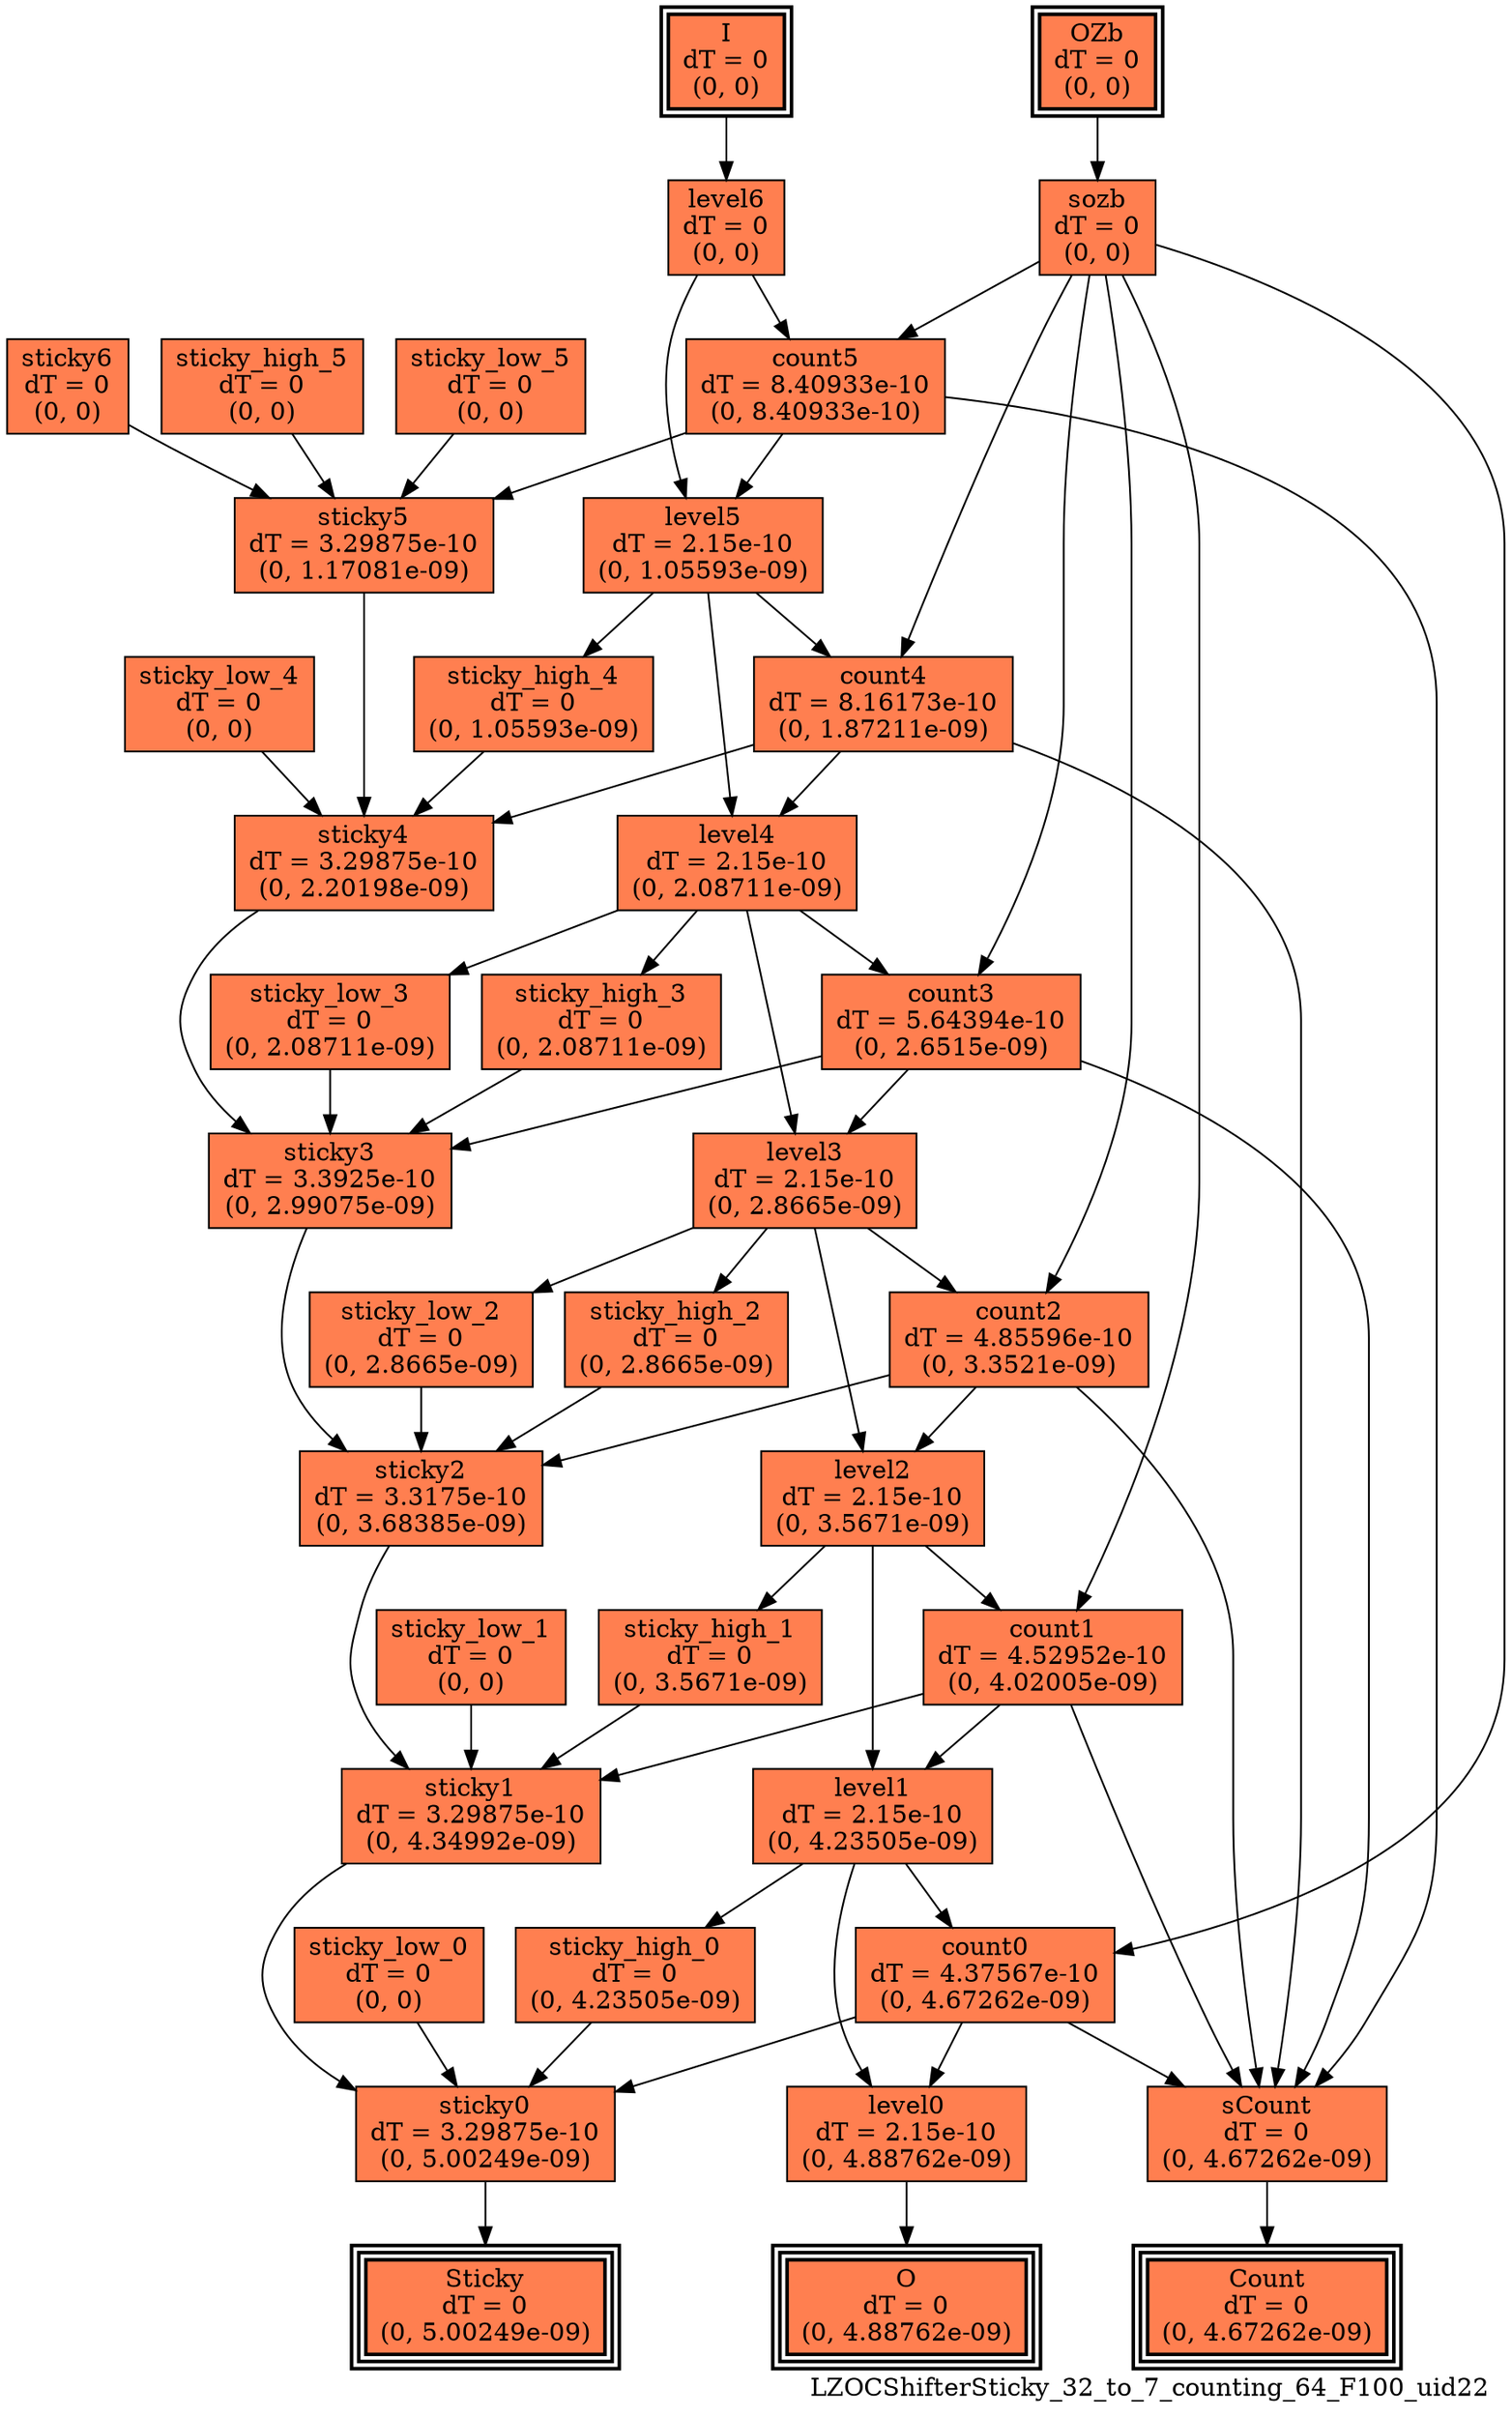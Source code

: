 digraph LZOCShifterSticky_32_to_7_counting_64_F100_uid22
{
	//graph drawing options
	label=LZOCShifterSticky_32_to_7_counting_64_F100_uid22;
	labelloc=bottom;
	labeljust=right;
	ratio=auto;
	nodesep=0.25;
	ranksep=0.5;

	//input/output signals of operator LZOCShifterSticky_32_to_7_counting_64_F100_uid22
	I__LZOCShifterSticky_32_to_7_counting_64_F100_uid22 [ label="I\ndT = 0\n(0, 0)", shape=box, color=black, style="bold, filled", fillcolor=coral, peripheries=2 ];
	OZb__LZOCShifterSticky_32_to_7_counting_64_F100_uid22 [ label="OZb\ndT = 0\n(0, 0)", shape=box, color=black, style="bold, filled", fillcolor=coral, peripheries=2 ];
	Count__LZOCShifterSticky_32_to_7_counting_64_F100_uid22 [ label="Count\ndT = 0\n(0, 4.67262e-09)", shape=box, color=black, style="bold, filled", fillcolor=coral, peripheries=3 ];
	O__LZOCShifterSticky_32_to_7_counting_64_F100_uid22 [ label="O\ndT = 0\n(0, 4.88762e-09)", shape=box, color=black, style="bold, filled", fillcolor=coral, peripheries=3 ];
	Sticky__LZOCShifterSticky_32_to_7_counting_64_F100_uid22 [ label="Sticky\ndT = 0\n(0, 5.00249e-09)", shape=box, color=black, style="bold, filled", fillcolor=coral, peripheries=3 ];
	{rank=same I__LZOCShifterSticky_32_to_7_counting_64_F100_uid22, OZb__LZOCShifterSticky_32_to_7_counting_64_F100_uid22};
	{rank=same Count__LZOCShifterSticky_32_to_7_counting_64_F100_uid22, O__LZOCShifterSticky_32_to_7_counting_64_F100_uid22, Sticky__LZOCShifterSticky_32_to_7_counting_64_F100_uid22};
	//internal signals of operator LZOCShifterSticky_32_to_7_counting_64_F100_uid22
	level6__LZOCShifterSticky_32_to_7_counting_64_F100_uid22 [ label="level6\ndT = 0\n(0, 0)", shape=box, color=black, style=filled, fillcolor=coral, peripheries=1 ];
	sozb__LZOCShifterSticky_32_to_7_counting_64_F100_uid22 [ label="sozb\ndT = 0\n(0, 0)", shape=box, color=black, style=filled, fillcolor=coral, peripheries=1 ];
	sticky6__LZOCShifterSticky_32_to_7_counting_64_F100_uid22 [ label="sticky6\ndT = 0\n(0, 0)", shape=box, color=black, style=filled, fillcolor=coral, peripheries=1 ];
	count5__LZOCShifterSticky_32_to_7_counting_64_F100_uid22 [ label="count5\ndT = 8.40933e-10\n(0, 8.40933e-10)", shape=box, color=black, style=filled, fillcolor=coral, peripheries=1 ];
	level5__LZOCShifterSticky_32_to_7_counting_64_F100_uid22 [ label="level5\ndT = 2.15e-10\n(0, 1.05593e-09)", shape=box, color=black, style=filled, fillcolor=coral, peripheries=1 ];
	sticky_high_5__LZOCShifterSticky_32_to_7_counting_64_F100_uid22 [ label="sticky_high_5\ndT = 0\n(0, 0)", shape=box, color=black, style=filled, fillcolor=coral, peripheries=1 ];
	sticky_low_5__LZOCShifterSticky_32_to_7_counting_64_F100_uid22 [ label="sticky_low_5\ndT = 0\n(0, 0)", shape=box, color=black, style=filled, fillcolor=coral, peripheries=1 ];
	sticky5__LZOCShifterSticky_32_to_7_counting_64_F100_uid22 [ label="sticky5\ndT = 3.29875e-10\n(0, 1.17081e-09)", shape=box, color=black, style=filled, fillcolor=coral, peripheries=1 ];
	count4__LZOCShifterSticky_32_to_7_counting_64_F100_uid22 [ label="count4\ndT = 8.16173e-10\n(0, 1.87211e-09)", shape=box, color=black, style=filled, fillcolor=coral, peripheries=1 ];
	level4__LZOCShifterSticky_32_to_7_counting_64_F100_uid22 [ label="level4\ndT = 2.15e-10\n(0, 2.08711e-09)", shape=box, color=black, style=filled, fillcolor=coral, peripheries=1 ];
	sticky_high_4__LZOCShifterSticky_32_to_7_counting_64_F100_uid22 [ label="sticky_high_4\ndT = 0\n(0, 1.05593e-09)", shape=box, color=black, style=filled, fillcolor=coral, peripheries=1 ];
	sticky_low_4__LZOCShifterSticky_32_to_7_counting_64_F100_uid22 [ label="sticky_low_4\ndT = 0\n(0, 0)", shape=box, color=black, style=filled, fillcolor=coral, peripheries=1 ];
	sticky4__LZOCShifterSticky_32_to_7_counting_64_F100_uid22 [ label="sticky4\ndT = 3.29875e-10\n(0, 2.20198e-09)", shape=box, color=black, style=filled, fillcolor=coral, peripheries=1 ];
	count3__LZOCShifterSticky_32_to_7_counting_64_F100_uid22 [ label="count3\ndT = 5.64394e-10\n(0, 2.6515e-09)", shape=box, color=black, style=filled, fillcolor=coral, peripheries=1 ];
	level3__LZOCShifterSticky_32_to_7_counting_64_F100_uid22 [ label="level3\ndT = 2.15e-10\n(0, 2.8665e-09)", shape=box, color=black, style=filled, fillcolor=coral, peripheries=1 ];
	sticky_high_3__LZOCShifterSticky_32_to_7_counting_64_F100_uid22 [ label="sticky_high_3\ndT = 0\n(0, 2.08711e-09)", shape=box, color=black, style=filled, fillcolor=coral, peripheries=1 ];
	sticky_low_3__LZOCShifterSticky_32_to_7_counting_64_F100_uid22 [ label="sticky_low_3\ndT = 0\n(0, 2.08711e-09)", shape=box, color=black, style=filled, fillcolor=coral, peripheries=1 ];
	sticky3__LZOCShifterSticky_32_to_7_counting_64_F100_uid22 [ label="sticky3\ndT = 3.3925e-10\n(0, 2.99075e-09)", shape=box, color=black, style=filled, fillcolor=coral, peripheries=1 ];
	count2__LZOCShifterSticky_32_to_7_counting_64_F100_uid22 [ label="count2\ndT = 4.85596e-10\n(0, 3.3521e-09)", shape=box, color=black, style=filled, fillcolor=coral, peripheries=1 ];
	level2__LZOCShifterSticky_32_to_7_counting_64_F100_uid22 [ label="level2\ndT = 2.15e-10\n(0, 3.5671e-09)", shape=box, color=black, style=filled, fillcolor=coral, peripheries=1 ];
	sticky_high_2__LZOCShifterSticky_32_to_7_counting_64_F100_uid22 [ label="sticky_high_2\ndT = 0\n(0, 2.8665e-09)", shape=box, color=black, style=filled, fillcolor=coral, peripheries=1 ];
	sticky_low_2__LZOCShifterSticky_32_to_7_counting_64_F100_uid22 [ label="sticky_low_2\ndT = 0\n(0, 2.8665e-09)", shape=box, color=black, style=filled, fillcolor=coral, peripheries=1 ];
	sticky2__LZOCShifterSticky_32_to_7_counting_64_F100_uid22 [ label="sticky2\ndT = 3.3175e-10\n(0, 3.68385e-09)", shape=box, color=black, style=filled, fillcolor=coral, peripheries=1 ];
	count1__LZOCShifterSticky_32_to_7_counting_64_F100_uid22 [ label="count1\ndT = 4.52952e-10\n(0, 4.02005e-09)", shape=box, color=black, style=filled, fillcolor=coral, peripheries=1 ];
	level1__LZOCShifterSticky_32_to_7_counting_64_F100_uid22 [ label="level1\ndT = 2.15e-10\n(0, 4.23505e-09)", shape=box, color=black, style=filled, fillcolor=coral, peripheries=1 ];
	sticky_high_1__LZOCShifterSticky_32_to_7_counting_64_F100_uid22 [ label="sticky_high_1\ndT = 0\n(0, 3.5671e-09)", shape=box, color=black, style=filled, fillcolor=coral, peripheries=1 ];
	sticky_low_1__LZOCShifterSticky_32_to_7_counting_64_F100_uid22 [ label="sticky_low_1\ndT = 0\n(0, 0)", shape=box, color=black, style=filled, fillcolor=coral, peripheries=1 ];
	sticky1__LZOCShifterSticky_32_to_7_counting_64_F100_uid22 [ label="sticky1\ndT = 3.29875e-10\n(0, 4.34992e-09)", shape=box, color=black, style=filled, fillcolor=coral, peripheries=1 ];
	count0__LZOCShifterSticky_32_to_7_counting_64_F100_uid22 [ label="count0\ndT = 4.37567e-10\n(0, 4.67262e-09)", shape=box, color=black, style=filled, fillcolor=coral, peripheries=1 ];
	level0__LZOCShifterSticky_32_to_7_counting_64_F100_uid22 [ label="level0\ndT = 2.15e-10\n(0, 4.88762e-09)", shape=box, color=black, style=filled, fillcolor=coral, peripheries=1 ];
	sticky_high_0__LZOCShifterSticky_32_to_7_counting_64_F100_uid22 [ label="sticky_high_0\ndT = 0\n(0, 4.23505e-09)", shape=box, color=black, style=filled, fillcolor=coral, peripheries=1 ];
	sticky_low_0__LZOCShifterSticky_32_to_7_counting_64_F100_uid22 [ label="sticky_low_0\ndT = 0\n(0, 0)", shape=box, color=black, style=filled, fillcolor=coral, peripheries=1 ];
	sticky0__LZOCShifterSticky_32_to_7_counting_64_F100_uid22 [ label="sticky0\ndT = 3.29875e-10\n(0, 5.00249e-09)", shape=box, color=black, style=filled, fillcolor=coral, peripheries=1 ];
	sCount__LZOCShifterSticky_32_to_7_counting_64_F100_uid22 [ label="sCount\ndT = 0\n(0, 4.67262e-09)", shape=box, color=black, style=filled, fillcolor=coral, peripheries=1 ];

	//subcomponents of operator LZOCShifterSticky_32_to_7_counting_64_F100_uid22

	//input and internal signal connections of operator LZOCShifterSticky_32_to_7_counting_64_F100_uid22
	I__LZOCShifterSticky_32_to_7_counting_64_F100_uid22 -> level6__LZOCShifterSticky_32_to_7_counting_64_F100_uid22 [ arrowhead=normal, arrowsize=1.0, arrowtail=normal, color=black, dir=forward  ];
	OZb__LZOCShifterSticky_32_to_7_counting_64_F100_uid22 -> sozb__LZOCShifterSticky_32_to_7_counting_64_F100_uid22 [ arrowhead=normal, arrowsize=1.0, arrowtail=normal, color=black, dir=forward  ];
	level6__LZOCShifterSticky_32_to_7_counting_64_F100_uid22 -> count5__LZOCShifterSticky_32_to_7_counting_64_F100_uid22 [ arrowhead=normal, arrowsize=1.0, arrowtail=normal, color=black, dir=forward  ];
	level6__LZOCShifterSticky_32_to_7_counting_64_F100_uid22 -> level5__LZOCShifterSticky_32_to_7_counting_64_F100_uid22 [ arrowhead=normal, arrowsize=1.0, arrowtail=normal, color=black, dir=forward  ];
	sozb__LZOCShifterSticky_32_to_7_counting_64_F100_uid22 -> count5__LZOCShifterSticky_32_to_7_counting_64_F100_uid22 [ arrowhead=normal, arrowsize=1.0, arrowtail=normal, color=black, dir=forward  ];
	sozb__LZOCShifterSticky_32_to_7_counting_64_F100_uid22 -> count4__LZOCShifterSticky_32_to_7_counting_64_F100_uid22 [ arrowhead=normal, arrowsize=1.0, arrowtail=normal, color=black, dir=forward  ];
	sozb__LZOCShifterSticky_32_to_7_counting_64_F100_uid22 -> count3__LZOCShifterSticky_32_to_7_counting_64_F100_uid22 [ arrowhead=normal, arrowsize=1.0, arrowtail=normal, color=black, dir=forward  ];
	sozb__LZOCShifterSticky_32_to_7_counting_64_F100_uid22 -> count2__LZOCShifterSticky_32_to_7_counting_64_F100_uid22 [ arrowhead=normal, arrowsize=1.0, arrowtail=normal, color=black, dir=forward  ];
	sozb__LZOCShifterSticky_32_to_7_counting_64_F100_uid22 -> count1__LZOCShifterSticky_32_to_7_counting_64_F100_uid22 [ arrowhead=normal, arrowsize=1.0, arrowtail=normal, color=black, dir=forward  ];
	sozb__LZOCShifterSticky_32_to_7_counting_64_F100_uid22 -> count0__LZOCShifterSticky_32_to_7_counting_64_F100_uid22 [ arrowhead=normal, arrowsize=1.0, arrowtail=normal, color=black, dir=forward  ];
	sticky6__LZOCShifterSticky_32_to_7_counting_64_F100_uid22 -> sticky5__LZOCShifterSticky_32_to_7_counting_64_F100_uid22 [ arrowhead=normal, arrowsize=1.0, arrowtail=normal, color=black, dir=forward  ];
	count5__LZOCShifterSticky_32_to_7_counting_64_F100_uid22 -> level5__LZOCShifterSticky_32_to_7_counting_64_F100_uid22 [ arrowhead=normal, arrowsize=1.0, arrowtail=normal, color=black, dir=forward  ];
	count5__LZOCShifterSticky_32_to_7_counting_64_F100_uid22 -> sticky5__LZOCShifterSticky_32_to_7_counting_64_F100_uid22 [ arrowhead=normal, arrowsize=1.0, arrowtail=normal, color=black, dir=forward  ];
	count5__LZOCShifterSticky_32_to_7_counting_64_F100_uid22 -> sCount__LZOCShifterSticky_32_to_7_counting_64_F100_uid22 [ arrowhead=normal, arrowsize=1.0, arrowtail=normal, color=black, dir=forward  ];
	level5__LZOCShifterSticky_32_to_7_counting_64_F100_uid22 -> count4__LZOCShifterSticky_32_to_7_counting_64_F100_uid22 [ arrowhead=normal, arrowsize=1.0, arrowtail=normal, color=black, dir=forward  ];
	level5__LZOCShifterSticky_32_to_7_counting_64_F100_uid22 -> level4__LZOCShifterSticky_32_to_7_counting_64_F100_uid22 [ arrowhead=normal, arrowsize=1.0, arrowtail=normal, color=black, dir=forward  ];
	level5__LZOCShifterSticky_32_to_7_counting_64_F100_uid22 -> sticky_high_4__LZOCShifterSticky_32_to_7_counting_64_F100_uid22 [ arrowhead=normal, arrowsize=1.0, arrowtail=normal, color=black, dir=forward  ];
	sticky_high_5__LZOCShifterSticky_32_to_7_counting_64_F100_uid22 -> sticky5__LZOCShifterSticky_32_to_7_counting_64_F100_uid22 [ arrowhead=normal, arrowsize=1.0, arrowtail=normal, color=black, dir=forward  ];
	sticky_low_5__LZOCShifterSticky_32_to_7_counting_64_F100_uid22 -> sticky5__LZOCShifterSticky_32_to_7_counting_64_F100_uid22 [ arrowhead=normal, arrowsize=1.0, arrowtail=normal, color=black, dir=forward  ];
	sticky5__LZOCShifterSticky_32_to_7_counting_64_F100_uid22 -> sticky4__LZOCShifterSticky_32_to_7_counting_64_F100_uid22 [ arrowhead=normal, arrowsize=1.0, arrowtail=normal, color=black, dir=forward  ];
	count4__LZOCShifterSticky_32_to_7_counting_64_F100_uid22 -> level4__LZOCShifterSticky_32_to_7_counting_64_F100_uid22 [ arrowhead=normal, arrowsize=1.0, arrowtail=normal, color=black, dir=forward  ];
	count4__LZOCShifterSticky_32_to_7_counting_64_F100_uid22 -> sticky4__LZOCShifterSticky_32_to_7_counting_64_F100_uid22 [ arrowhead=normal, arrowsize=1.0, arrowtail=normal, color=black, dir=forward  ];
	count4__LZOCShifterSticky_32_to_7_counting_64_F100_uid22 -> sCount__LZOCShifterSticky_32_to_7_counting_64_F100_uid22 [ arrowhead=normal, arrowsize=1.0, arrowtail=normal, color=black, dir=forward  ];
	level4__LZOCShifterSticky_32_to_7_counting_64_F100_uid22 -> count3__LZOCShifterSticky_32_to_7_counting_64_F100_uid22 [ arrowhead=normal, arrowsize=1.0, arrowtail=normal, color=black, dir=forward  ];
	level4__LZOCShifterSticky_32_to_7_counting_64_F100_uid22 -> level3__LZOCShifterSticky_32_to_7_counting_64_F100_uid22 [ arrowhead=normal, arrowsize=1.0, arrowtail=normal, color=black, dir=forward  ];
	level4__LZOCShifterSticky_32_to_7_counting_64_F100_uid22 -> sticky_high_3__LZOCShifterSticky_32_to_7_counting_64_F100_uid22 [ arrowhead=normal, arrowsize=1.0, arrowtail=normal, color=black, dir=forward  ];
	level4__LZOCShifterSticky_32_to_7_counting_64_F100_uid22 -> sticky_low_3__LZOCShifterSticky_32_to_7_counting_64_F100_uid22 [ arrowhead=normal, arrowsize=1.0, arrowtail=normal, color=black, dir=forward  ];
	sticky_high_4__LZOCShifterSticky_32_to_7_counting_64_F100_uid22 -> sticky4__LZOCShifterSticky_32_to_7_counting_64_F100_uid22 [ arrowhead=normal, arrowsize=1.0, arrowtail=normal, color=black, dir=forward  ];
	sticky_low_4__LZOCShifterSticky_32_to_7_counting_64_F100_uid22 -> sticky4__LZOCShifterSticky_32_to_7_counting_64_F100_uid22 [ arrowhead=normal, arrowsize=1.0, arrowtail=normal, color=black, dir=forward  ];
	sticky4__LZOCShifterSticky_32_to_7_counting_64_F100_uid22 -> sticky3__LZOCShifterSticky_32_to_7_counting_64_F100_uid22 [ arrowhead=normal, arrowsize=1.0, arrowtail=normal, color=black, dir=forward  ];
	count3__LZOCShifterSticky_32_to_7_counting_64_F100_uid22 -> level3__LZOCShifterSticky_32_to_7_counting_64_F100_uid22 [ arrowhead=normal, arrowsize=1.0, arrowtail=normal, color=black, dir=forward  ];
	count3__LZOCShifterSticky_32_to_7_counting_64_F100_uid22 -> sticky3__LZOCShifterSticky_32_to_7_counting_64_F100_uid22 [ arrowhead=normal, arrowsize=1.0, arrowtail=normal, color=black, dir=forward  ];
	count3__LZOCShifterSticky_32_to_7_counting_64_F100_uid22 -> sCount__LZOCShifterSticky_32_to_7_counting_64_F100_uid22 [ arrowhead=normal, arrowsize=1.0, arrowtail=normal, color=black, dir=forward  ];
	level3__LZOCShifterSticky_32_to_7_counting_64_F100_uid22 -> count2__LZOCShifterSticky_32_to_7_counting_64_F100_uid22 [ arrowhead=normal, arrowsize=1.0, arrowtail=normal, color=black, dir=forward  ];
	level3__LZOCShifterSticky_32_to_7_counting_64_F100_uid22 -> level2__LZOCShifterSticky_32_to_7_counting_64_F100_uid22 [ arrowhead=normal, arrowsize=1.0, arrowtail=normal, color=black, dir=forward  ];
	level3__LZOCShifterSticky_32_to_7_counting_64_F100_uid22 -> sticky_high_2__LZOCShifterSticky_32_to_7_counting_64_F100_uid22 [ arrowhead=normal, arrowsize=1.0, arrowtail=normal, color=black, dir=forward  ];
	level3__LZOCShifterSticky_32_to_7_counting_64_F100_uid22 -> sticky_low_2__LZOCShifterSticky_32_to_7_counting_64_F100_uid22 [ arrowhead=normal, arrowsize=1.0, arrowtail=normal, color=black, dir=forward  ];
	sticky_high_3__LZOCShifterSticky_32_to_7_counting_64_F100_uid22 -> sticky3__LZOCShifterSticky_32_to_7_counting_64_F100_uid22 [ arrowhead=normal, arrowsize=1.0, arrowtail=normal, color=black, dir=forward  ];
	sticky_low_3__LZOCShifterSticky_32_to_7_counting_64_F100_uid22 -> sticky3__LZOCShifterSticky_32_to_7_counting_64_F100_uid22 [ arrowhead=normal, arrowsize=1.0, arrowtail=normal, color=black, dir=forward  ];
	sticky3__LZOCShifterSticky_32_to_7_counting_64_F100_uid22 -> sticky2__LZOCShifterSticky_32_to_7_counting_64_F100_uid22 [ arrowhead=normal, arrowsize=1.0, arrowtail=normal, color=black, dir=forward  ];
	count2__LZOCShifterSticky_32_to_7_counting_64_F100_uid22 -> level2__LZOCShifterSticky_32_to_7_counting_64_F100_uid22 [ arrowhead=normal, arrowsize=1.0, arrowtail=normal, color=black, dir=forward  ];
	count2__LZOCShifterSticky_32_to_7_counting_64_F100_uid22 -> sticky2__LZOCShifterSticky_32_to_7_counting_64_F100_uid22 [ arrowhead=normal, arrowsize=1.0, arrowtail=normal, color=black, dir=forward  ];
	count2__LZOCShifterSticky_32_to_7_counting_64_F100_uid22 -> sCount__LZOCShifterSticky_32_to_7_counting_64_F100_uid22 [ arrowhead=normal, arrowsize=1.0, arrowtail=normal, color=black, dir=forward  ];
	level2__LZOCShifterSticky_32_to_7_counting_64_F100_uid22 -> count1__LZOCShifterSticky_32_to_7_counting_64_F100_uid22 [ arrowhead=normal, arrowsize=1.0, arrowtail=normal, color=black, dir=forward  ];
	level2__LZOCShifterSticky_32_to_7_counting_64_F100_uid22 -> level1__LZOCShifterSticky_32_to_7_counting_64_F100_uid22 [ arrowhead=normal, arrowsize=1.0, arrowtail=normal, color=black, dir=forward  ];
	level2__LZOCShifterSticky_32_to_7_counting_64_F100_uid22 -> sticky_high_1__LZOCShifterSticky_32_to_7_counting_64_F100_uid22 [ arrowhead=normal, arrowsize=1.0, arrowtail=normal, color=black, dir=forward  ];
	sticky_high_2__LZOCShifterSticky_32_to_7_counting_64_F100_uid22 -> sticky2__LZOCShifterSticky_32_to_7_counting_64_F100_uid22 [ arrowhead=normal, arrowsize=1.0, arrowtail=normal, color=black, dir=forward  ];
	sticky_low_2__LZOCShifterSticky_32_to_7_counting_64_F100_uid22 -> sticky2__LZOCShifterSticky_32_to_7_counting_64_F100_uid22 [ arrowhead=normal, arrowsize=1.0, arrowtail=normal, color=black, dir=forward  ];
	sticky2__LZOCShifterSticky_32_to_7_counting_64_F100_uid22 -> sticky1__LZOCShifterSticky_32_to_7_counting_64_F100_uid22 [ arrowhead=normal, arrowsize=1.0, arrowtail=normal, color=black, dir=forward  ];
	count1__LZOCShifterSticky_32_to_7_counting_64_F100_uid22 -> level1__LZOCShifterSticky_32_to_7_counting_64_F100_uid22 [ arrowhead=normal, arrowsize=1.0, arrowtail=normal, color=black, dir=forward  ];
	count1__LZOCShifterSticky_32_to_7_counting_64_F100_uid22 -> sticky1__LZOCShifterSticky_32_to_7_counting_64_F100_uid22 [ arrowhead=normal, arrowsize=1.0, arrowtail=normal, color=black, dir=forward  ];
	count1__LZOCShifterSticky_32_to_7_counting_64_F100_uid22 -> sCount__LZOCShifterSticky_32_to_7_counting_64_F100_uid22 [ arrowhead=normal, arrowsize=1.0, arrowtail=normal, color=black, dir=forward  ];
	level1__LZOCShifterSticky_32_to_7_counting_64_F100_uid22 -> count0__LZOCShifterSticky_32_to_7_counting_64_F100_uid22 [ arrowhead=normal, arrowsize=1.0, arrowtail=normal, color=black, dir=forward  ];
	level1__LZOCShifterSticky_32_to_7_counting_64_F100_uid22 -> level0__LZOCShifterSticky_32_to_7_counting_64_F100_uid22 [ arrowhead=normal, arrowsize=1.0, arrowtail=normal, color=black, dir=forward  ];
	level1__LZOCShifterSticky_32_to_7_counting_64_F100_uid22 -> sticky_high_0__LZOCShifterSticky_32_to_7_counting_64_F100_uid22 [ arrowhead=normal, arrowsize=1.0, arrowtail=normal, color=black, dir=forward  ];
	sticky_high_1__LZOCShifterSticky_32_to_7_counting_64_F100_uid22 -> sticky1__LZOCShifterSticky_32_to_7_counting_64_F100_uid22 [ arrowhead=normal, arrowsize=1.0, arrowtail=normal, color=black, dir=forward  ];
	sticky_low_1__LZOCShifterSticky_32_to_7_counting_64_F100_uid22 -> sticky1__LZOCShifterSticky_32_to_7_counting_64_F100_uid22 [ arrowhead=normal, arrowsize=1.0, arrowtail=normal, color=black, dir=forward  ];
	sticky1__LZOCShifterSticky_32_to_7_counting_64_F100_uid22 -> sticky0__LZOCShifterSticky_32_to_7_counting_64_F100_uid22 [ arrowhead=normal, arrowsize=1.0, arrowtail=normal, color=black, dir=forward  ];
	count0__LZOCShifterSticky_32_to_7_counting_64_F100_uid22 -> level0__LZOCShifterSticky_32_to_7_counting_64_F100_uid22 [ arrowhead=normal, arrowsize=1.0, arrowtail=normal, color=black, dir=forward  ];
	count0__LZOCShifterSticky_32_to_7_counting_64_F100_uid22 -> sticky0__LZOCShifterSticky_32_to_7_counting_64_F100_uid22 [ arrowhead=normal, arrowsize=1.0, arrowtail=normal, color=black, dir=forward  ];
	count0__LZOCShifterSticky_32_to_7_counting_64_F100_uid22 -> sCount__LZOCShifterSticky_32_to_7_counting_64_F100_uid22 [ arrowhead=normal, arrowsize=1.0, arrowtail=normal, color=black, dir=forward  ];
	level0__LZOCShifterSticky_32_to_7_counting_64_F100_uid22 -> O__LZOCShifterSticky_32_to_7_counting_64_F100_uid22 [ arrowhead=normal, arrowsize=1.0, arrowtail=normal, color=black, dir=forward  ];
	sticky_high_0__LZOCShifterSticky_32_to_7_counting_64_F100_uid22 -> sticky0__LZOCShifterSticky_32_to_7_counting_64_F100_uid22 [ arrowhead=normal, arrowsize=1.0, arrowtail=normal, color=black, dir=forward  ];
	sticky_low_0__LZOCShifterSticky_32_to_7_counting_64_F100_uid22 -> sticky0__LZOCShifterSticky_32_to_7_counting_64_F100_uid22 [ arrowhead=normal, arrowsize=1.0, arrowtail=normal, color=black, dir=forward  ];
	sticky0__LZOCShifterSticky_32_to_7_counting_64_F100_uid22 -> Sticky__LZOCShifterSticky_32_to_7_counting_64_F100_uid22 [ arrowhead=normal, arrowsize=1.0, arrowtail=normal, color=black, dir=forward  ];
	sCount__LZOCShifterSticky_32_to_7_counting_64_F100_uid22 -> Count__LZOCShifterSticky_32_to_7_counting_64_F100_uid22 [ arrowhead=normal, arrowsize=1.0, arrowtail=normal, color=black, dir=forward  ];
}

